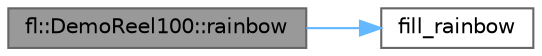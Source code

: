 digraph "fl::DemoReel100::rainbow"
{
 // LATEX_PDF_SIZE
  bgcolor="transparent";
  edge [fontname=Helvetica,fontsize=10,labelfontname=Helvetica,labelfontsize=10];
  node [fontname=Helvetica,fontsize=10,shape=box,height=0.2,width=0.4];
  rankdir="LR";
  Node1 [id="Node000001",label="fl::DemoReel100::rainbow",height=0.2,width=0.4,color="gray40", fillcolor="grey60", style="filled", fontcolor="black",tooltip=" "];
  Node1 -> Node2 [id="edge1_Node000001_Node000002",color="steelblue1",style="solid",tooltip=" "];
  Node2 [id="Node000002",label="fill_rainbow",height=0.2,width=0.4,color="grey40", fillcolor="white", style="filled",URL="$da/de3/group___color_fills.html#ga0fef54ded2e4748869f1796603433b6b",tooltip="Fill a range of LEDs with a rainbow of colors."];
}
